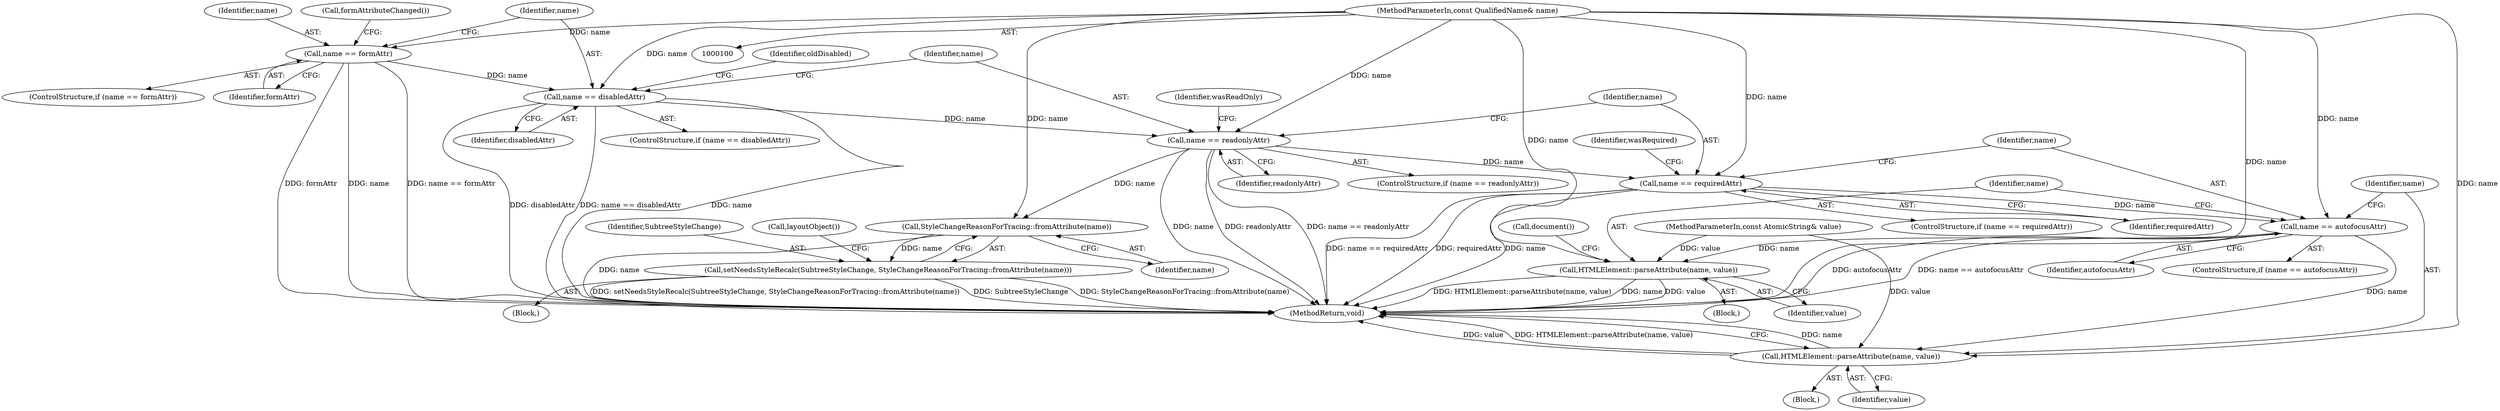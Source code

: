 digraph "1_Chrome_30b0f37300f8d671d29d91102ec7f475ed4cf7fe_0@API" {
"1000134" [label="(Call,name == readonlyAttr)"];
"1000115" [label="(Call,name == disabledAttr)"];
"1000105" [label="(Call,name == formAttr)"];
"1000101" [label="(MethodParameterIn,const QualifiedName& name)"];
"1000154" [label="(Call,StyleChangeReasonForTracing::fromAttribute(name))"];
"1000152" [label="(Call,setNeedsStyleRecalc(SubtreeStyleChange, StyleChangeReasonForTracing::fromAttribute(name)))"];
"1000164" [label="(Call,name == requiredAttr)"];
"1000186" [label="(Call,name == autofocusAttr)"];
"1000190" [label="(Call,HTMLElement::parseAttribute(name, value))"];
"1000198" [label="(Call,HTMLElement::parseAttribute(name, value))"];
"1000197" [label="(Block,)"];
"1000164" [label="(Call,name == requiredAttr)"];
"1000170" [label="(Identifier,wasRequired)"];
"1000165" [label="(Identifier,name)"];
"1000191" [label="(Identifier,name)"];
"1000104" [label="(ControlStructure,if (name == formAttr))"];
"1000155" [label="(Identifier,name)"];
"1000153" [label="(Identifier,SubtreeStyleChange)"];
"1000201" [label="(MethodReturn,void)"];
"1000163" [label="(ControlStructure,if (name == requiredAttr))"];
"1000194" [label="(Call,document())"];
"1000198" [label="(Call,HTMLElement::parseAttribute(name, value))"];
"1000157" [label="(Call,layoutObject())"];
"1000136" [label="(Identifier,readonlyAttr)"];
"1000150" [label="(Block,)"];
"1000114" [label="(ControlStructure,if (name == disabledAttr))"];
"1000166" [label="(Identifier,requiredAttr)"];
"1000200" [label="(Identifier,value)"];
"1000152" [label="(Call,setNeedsStyleRecalc(SubtreeStyleChange, StyleChangeReasonForTracing::fromAttribute(name)))"];
"1000189" [label="(Block,)"];
"1000154" [label="(Call,StyleChangeReasonForTracing::fromAttribute(name))"];
"1000106" [label="(Identifier,name)"];
"1000190" [label="(Call,HTMLElement::parseAttribute(name, value))"];
"1000188" [label="(Identifier,autofocusAttr)"];
"1000109" [label="(Call,formAttributeChanged())"];
"1000187" [label="(Identifier,name)"];
"1000199" [label="(Identifier,name)"];
"1000192" [label="(Identifier,value)"];
"1000117" [label="(Identifier,disabledAttr)"];
"1000185" [label="(ControlStructure,if (name == autofocusAttr))"];
"1000107" [label="(Identifier,formAttr)"];
"1000140" [label="(Identifier,wasReadOnly)"];
"1000134" [label="(Call,name == readonlyAttr)"];
"1000121" [label="(Identifier,oldDisabled)"];
"1000115" [label="(Call,name == disabledAttr)"];
"1000116" [label="(Identifier,name)"];
"1000133" [label="(ControlStructure,if (name == readonlyAttr))"];
"1000102" [label="(MethodParameterIn,const AtomicString& value)"];
"1000101" [label="(MethodParameterIn,const QualifiedName& name)"];
"1000186" [label="(Call,name == autofocusAttr)"];
"1000105" [label="(Call,name == formAttr)"];
"1000135" [label="(Identifier,name)"];
"1000134" -> "1000133"  [label="AST: "];
"1000134" -> "1000136"  [label="CFG: "];
"1000135" -> "1000134"  [label="AST: "];
"1000136" -> "1000134"  [label="AST: "];
"1000140" -> "1000134"  [label="CFG: "];
"1000165" -> "1000134"  [label="CFG: "];
"1000134" -> "1000201"  [label="DDG: name == readonlyAttr"];
"1000134" -> "1000201"  [label="DDG: name"];
"1000134" -> "1000201"  [label="DDG: readonlyAttr"];
"1000115" -> "1000134"  [label="DDG: name"];
"1000101" -> "1000134"  [label="DDG: name"];
"1000134" -> "1000154"  [label="DDG: name"];
"1000134" -> "1000164"  [label="DDG: name"];
"1000115" -> "1000114"  [label="AST: "];
"1000115" -> "1000117"  [label="CFG: "];
"1000116" -> "1000115"  [label="AST: "];
"1000117" -> "1000115"  [label="AST: "];
"1000121" -> "1000115"  [label="CFG: "];
"1000135" -> "1000115"  [label="CFG: "];
"1000115" -> "1000201"  [label="DDG: disabledAttr"];
"1000115" -> "1000201"  [label="DDG: name == disabledAttr"];
"1000115" -> "1000201"  [label="DDG: name"];
"1000105" -> "1000115"  [label="DDG: name"];
"1000101" -> "1000115"  [label="DDG: name"];
"1000105" -> "1000104"  [label="AST: "];
"1000105" -> "1000107"  [label="CFG: "];
"1000106" -> "1000105"  [label="AST: "];
"1000107" -> "1000105"  [label="AST: "];
"1000109" -> "1000105"  [label="CFG: "];
"1000116" -> "1000105"  [label="CFG: "];
"1000105" -> "1000201"  [label="DDG: name == formAttr"];
"1000105" -> "1000201"  [label="DDG: formAttr"];
"1000105" -> "1000201"  [label="DDG: name"];
"1000101" -> "1000105"  [label="DDG: name"];
"1000101" -> "1000100"  [label="AST: "];
"1000101" -> "1000201"  [label="DDG: name"];
"1000101" -> "1000154"  [label="DDG: name"];
"1000101" -> "1000164"  [label="DDG: name"];
"1000101" -> "1000186"  [label="DDG: name"];
"1000101" -> "1000190"  [label="DDG: name"];
"1000101" -> "1000198"  [label="DDG: name"];
"1000154" -> "1000152"  [label="AST: "];
"1000154" -> "1000155"  [label="CFG: "];
"1000155" -> "1000154"  [label="AST: "];
"1000152" -> "1000154"  [label="CFG: "];
"1000154" -> "1000201"  [label="DDG: name"];
"1000154" -> "1000152"  [label="DDG: name"];
"1000152" -> "1000150"  [label="AST: "];
"1000153" -> "1000152"  [label="AST: "];
"1000157" -> "1000152"  [label="CFG: "];
"1000152" -> "1000201"  [label="DDG: SubtreeStyleChange"];
"1000152" -> "1000201"  [label="DDG: StyleChangeReasonForTracing::fromAttribute(name)"];
"1000152" -> "1000201"  [label="DDG: setNeedsStyleRecalc(SubtreeStyleChange, StyleChangeReasonForTracing::fromAttribute(name))"];
"1000164" -> "1000163"  [label="AST: "];
"1000164" -> "1000166"  [label="CFG: "];
"1000165" -> "1000164"  [label="AST: "];
"1000166" -> "1000164"  [label="AST: "];
"1000170" -> "1000164"  [label="CFG: "];
"1000187" -> "1000164"  [label="CFG: "];
"1000164" -> "1000201"  [label="DDG: name == requiredAttr"];
"1000164" -> "1000201"  [label="DDG: requiredAttr"];
"1000164" -> "1000201"  [label="DDG: name"];
"1000164" -> "1000186"  [label="DDG: name"];
"1000186" -> "1000185"  [label="AST: "];
"1000186" -> "1000188"  [label="CFG: "];
"1000187" -> "1000186"  [label="AST: "];
"1000188" -> "1000186"  [label="AST: "];
"1000191" -> "1000186"  [label="CFG: "];
"1000199" -> "1000186"  [label="CFG: "];
"1000186" -> "1000201"  [label="DDG: autofocusAttr"];
"1000186" -> "1000201"  [label="DDG: name == autofocusAttr"];
"1000186" -> "1000190"  [label="DDG: name"];
"1000186" -> "1000198"  [label="DDG: name"];
"1000190" -> "1000189"  [label="AST: "];
"1000190" -> "1000192"  [label="CFG: "];
"1000191" -> "1000190"  [label="AST: "];
"1000192" -> "1000190"  [label="AST: "];
"1000194" -> "1000190"  [label="CFG: "];
"1000190" -> "1000201"  [label="DDG: HTMLElement::parseAttribute(name, value)"];
"1000190" -> "1000201"  [label="DDG: name"];
"1000190" -> "1000201"  [label="DDG: value"];
"1000102" -> "1000190"  [label="DDG: value"];
"1000198" -> "1000197"  [label="AST: "];
"1000198" -> "1000200"  [label="CFG: "];
"1000199" -> "1000198"  [label="AST: "];
"1000200" -> "1000198"  [label="AST: "];
"1000201" -> "1000198"  [label="CFG: "];
"1000198" -> "1000201"  [label="DDG: name"];
"1000198" -> "1000201"  [label="DDG: value"];
"1000198" -> "1000201"  [label="DDG: HTMLElement::parseAttribute(name, value)"];
"1000102" -> "1000198"  [label="DDG: value"];
}
